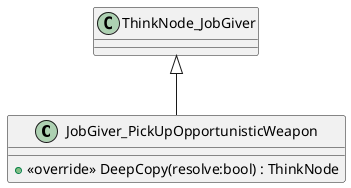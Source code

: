 @startuml
class JobGiver_PickUpOpportunisticWeapon {
    + <<override>> DeepCopy(resolve:bool) : ThinkNode
}
ThinkNode_JobGiver <|-- JobGiver_PickUpOpportunisticWeapon
@enduml
